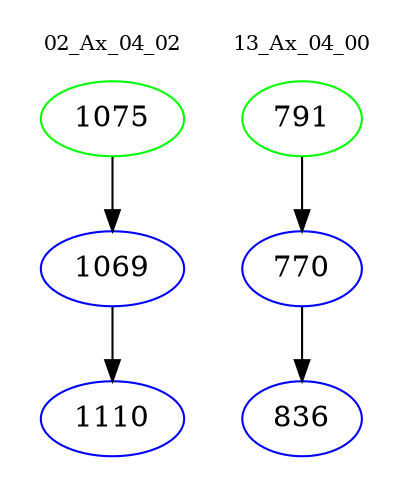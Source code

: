 digraph{
subgraph cluster_0 {
color = white
label = "02_Ax_04_02";
fontsize=10;
T0_1075 [label="1075", color="green"]
T0_1075 -> T0_1069 [color="black"]
T0_1069 [label="1069", color="blue"]
T0_1069 -> T0_1110 [color="black"]
T0_1110 [label="1110", color="blue"]
}
subgraph cluster_1 {
color = white
label = "13_Ax_04_00";
fontsize=10;
T1_791 [label="791", color="green"]
T1_791 -> T1_770 [color="black"]
T1_770 [label="770", color="blue"]
T1_770 -> T1_836 [color="black"]
T1_836 [label="836", color="blue"]
}
}
